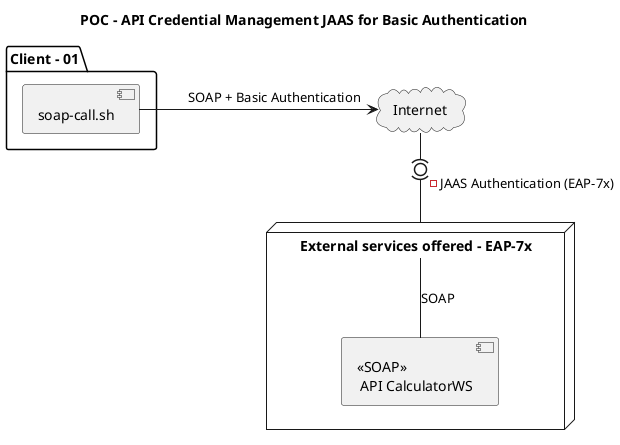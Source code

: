 @startuml

title POC - API Credential Management JAAS for Basic Authentication

package "Client - 01" as cli1 {
    component [soap-call.sh] as app1
}

cloud Internet {
}

node "External services offered - EAP-7x" as EAP7x {
    [<<SOAP>> \n API CalculatorWS] as SOAP
}

app1 -> Internet:\t SOAP + Basic Authentication
Internet -(0)- EAP7x:- JAAS Authentication (EAP-7x)
SOAP -up- EAP7x:SOAP

@enduml